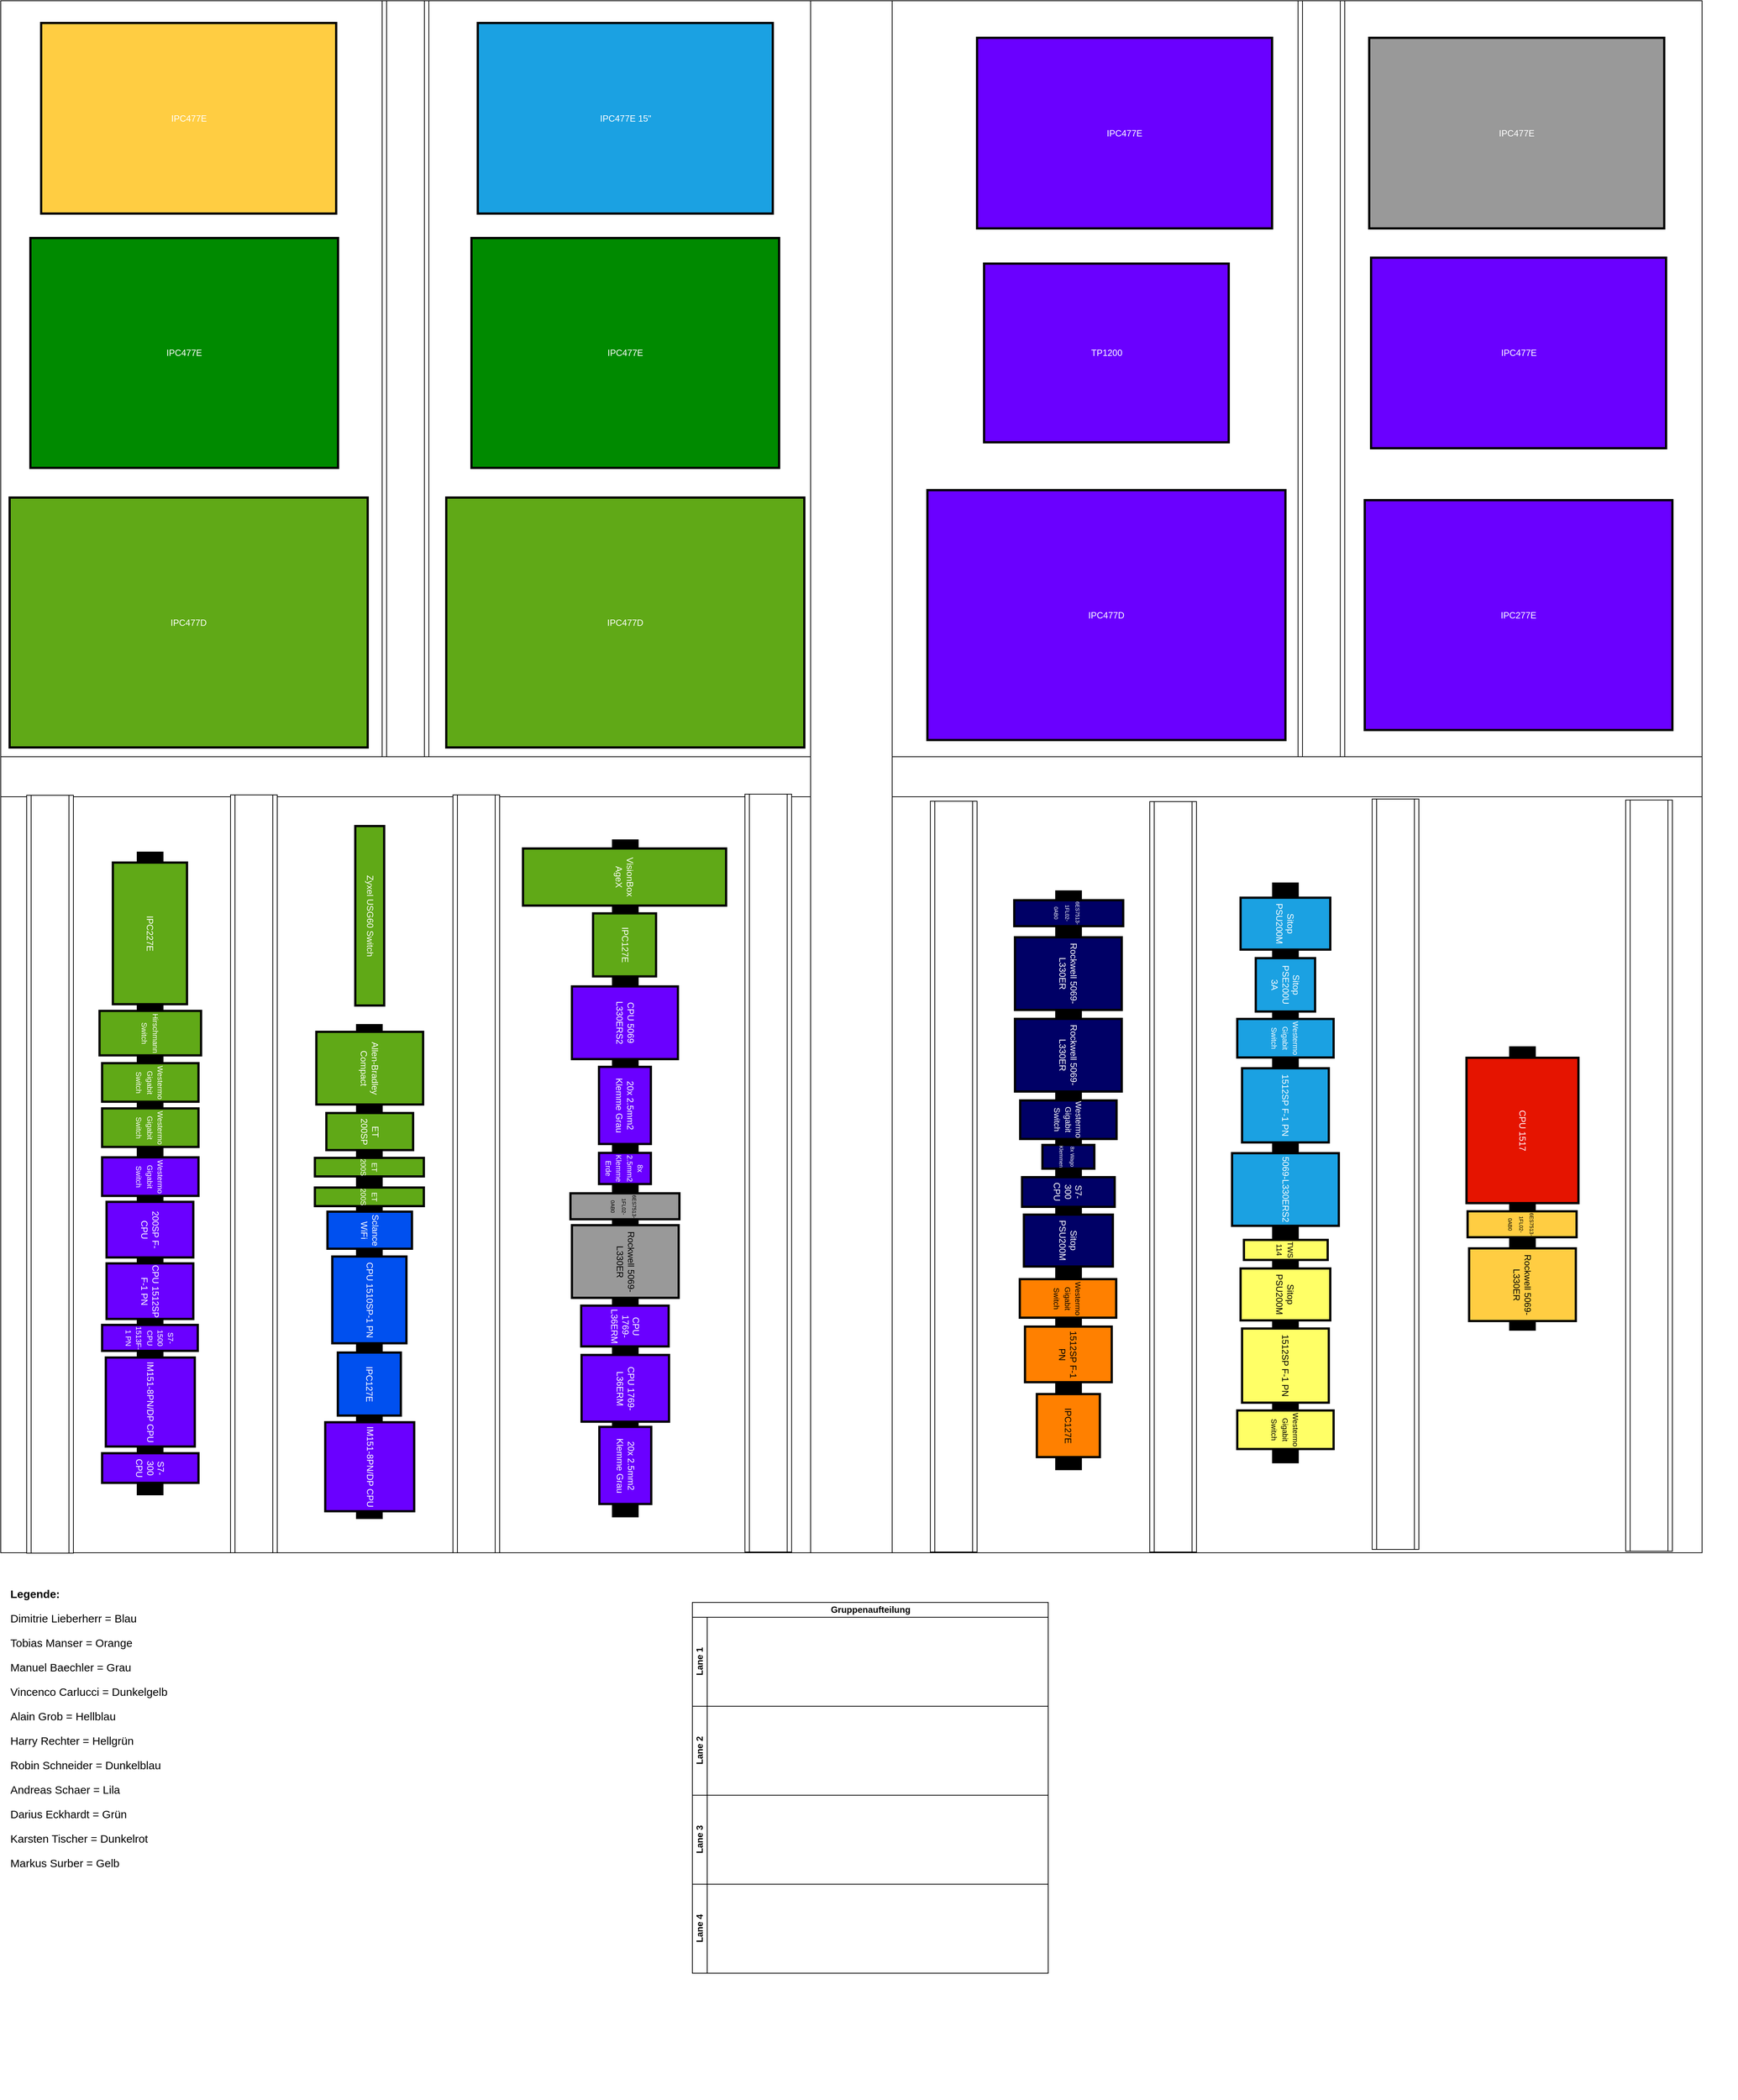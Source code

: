 <mxfile>
    <diagram name="Seite-1" id="gF8QW71d0YPoM_P10tWT">
        <mxGraphModel dx="2857" dy="3277" grid="1" gridSize="10" guides="1" tooltips="1" connect="1" arrows="1" fold="1" page="1" pageScale="1" pageWidth="850" pageHeight="1100" math="0" shadow="0">
            <root>
                <mxCell id="0"/>
                <mxCell id="1" parent="0"/>
                <mxCell id="3" value="" style="group" vertex="1" connectable="0" parent="1">
                    <mxGeometry x="1802" y="70" width="2342.5" height="2830" as="geometry"/>
                </mxCell>
                <mxCell id="4" value="" style="rounded=0;whiteSpace=wrap;html=1;" vertex="1" parent="3">
                    <mxGeometry width="2295" height="2093" as="geometry"/>
                </mxCell>
                <mxCell id="5" value="" style="rounded=0;whiteSpace=wrap;html=1;" vertex="1" parent="3">
                    <mxGeometry y="1019.5" width="2295" height="54" as="geometry"/>
                </mxCell>
                <mxCell id="6" value="" style="rounded=0;whiteSpace=wrap;html=1;" vertex="1" parent="3">
                    <mxGeometry x="1092.5" width="110" height="2093" as="geometry"/>
                </mxCell>
                <mxCell id="7" value="IPC477D" style="rounded=0;whiteSpace=wrap;html=1;fillColor=#60a917;fontColor=#ffffff;strokeColor=#000000;strokeWidth=3;" vertex="1" parent="3">
                    <mxGeometry x="12" y="670" width="483" height="337" as="geometry"/>
                </mxCell>
                <mxCell id="8" value="IPC477D" style="rounded=0;whiteSpace=wrap;html=1;fillColor=#60a917;fontColor=#ffffff;strokeColor=#000000;strokeWidth=3;" vertex="1" parent="3">
                    <mxGeometry x="601" y="670" width="483" height="337" as="geometry"/>
                </mxCell>
                <mxCell id="9" value="IPC477D" style="rounded=0;whiteSpace=wrap;html=1;fillColor=#6a00ff;fontColor=#ffffff;strokeColor=#000000;strokeWidth=3;" vertex="1" parent="3">
                    <mxGeometry x="1250" y="660" width="483" height="337" as="geometry"/>
                </mxCell>
                <mxCell id="10" value="IPC277E" style="rounded=0;whiteSpace=wrap;html=1;fillColor=#6a00ff;fontColor=#ffffff;strokeColor=#000000;strokeWidth=3;" vertex="1" parent="3">
                    <mxGeometry x="1840" y="673.5" width="415" height="310" as="geometry"/>
                </mxCell>
                <mxCell id="11" value="IPC477E" style="rounded=0;whiteSpace=wrap;html=1;fillColor=#008a00;fontColor=#ffffff;strokeColor=#000000;strokeWidth=3;" vertex="1" parent="3">
                    <mxGeometry x="40" y="320" width="415" height="310" as="geometry"/>
                </mxCell>
                <mxCell id="12" value="IPC477E" style="rounded=0;whiteSpace=wrap;html=1;fillColor=#008a00;fontColor=#ffffff;strokeColor=#000000;strokeWidth=3;" vertex="1" parent="3">
                    <mxGeometry x="635" y="320" width="415" height="310" as="geometry"/>
                </mxCell>
                <mxCell id="13" value="TP1200" style="rounded=0;whiteSpace=wrap;html=1;fillColor=#6a00ff;fontColor=#ffffff;strokeColor=#000000;strokeWidth=3;" vertex="1" parent="3">
                    <mxGeometry x="1326.5" y="354.5" width="330" height="241" as="geometry"/>
                </mxCell>
                <mxCell id="14" value="IPC477E" style="rounded=0;whiteSpace=wrap;html=1;fillColor=#6a00ff;fontColor=#ffffff;strokeColor=#000000;strokeWidth=3;" vertex="1" parent="3">
                    <mxGeometry x="1848.5" y="346.5" width="398" height="257" as="geometry"/>
                </mxCell>
                <mxCell id="15" value="IPC477E" style="rounded=0;whiteSpace=wrap;html=1;fillColor=#6a00ff;fontColor=#ffffff;strokeColor=#000000;strokeWidth=3;" vertex="1" parent="3">
                    <mxGeometry x="1317" y="50" width="398" height="257" as="geometry"/>
                </mxCell>
                <mxCell id="16" value="IPC477E" style="rounded=0;whiteSpace=wrap;html=1;fillColor=#999999;fontColor=#ffffff;strokeColor=#000000;strokeWidth=3;" vertex="1" parent="3">
                    <mxGeometry x="1846" y="50" width="398" height="257" as="geometry"/>
                </mxCell>
                <mxCell id="17" value="IPC477E" style="rounded=0;whiteSpace=wrap;html=1;fillColor=#FFCD42;fontColor=#ffffff;strokeColor=#000000;strokeWidth=3;" vertex="1" parent="3">
                    <mxGeometry x="54.5" y="30" width="398" height="257" as="geometry"/>
                </mxCell>
                <mxCell id="18" value="IPC477E 15&quot;" style="rounded=0;whiteSpace=wrap;html=1;fillColor=#1ba1e2;fontColor=#ffffff;strokeColor=#000000;strokeWidth=3;" vertex="1" parent="3">
                    <mxGeometry x="643.5" y="30" width="398" height="257" as="geometry"/>
                </mxCell>
                <mxCell id="19" value="" style="shape=process;whiteSpace=wrap;html=1;backgroundOutline=1;rotation=0;" vertex="1" parent="3">
                    <mxGeometry x="514.5" width="63" height="1019.5" as="geometry"/>
                </mxCell>
                <mxCell id="20" value="" style="shape=process;whiteSpace=wrap;html=1;backgroundOutline=1;rotation=0;" vertex="1" parent="3">
                    <mxGeometry x="1750" width="63" height="1019.5" as="geometry"/>
                </mxCell>
                <mxCell id="21" value="&lt;p style=&quot;font-size: 15px;&quot; class=&quot;MsoNormal&quot;&gt;&lt;b style=&quot;&quot;&gt;&lt;font style=&quot;font-size: 15px;&quot;&gt;Legende:&lt;/font&gt;&lt;/b&gt;&lt;/p&gt;&lt;p style=&quot;font-size: 15px;&quot; class=&quot;MsoNormal&quot;&gt;&lt;font style=&quot;font-size: 15px;&quot;&gt;Dimitrie Lieberherr = Blau&lt;/font&gt;&lt;/p&gt;&lt;p style=&quot;font-size: 15px;&quot; class=&quot;MsoNormal&quot;&gt;&lt;font style=&quot;font-size: 15px;&quot;&gt;Tobias Manser = Orange&lt;/font&gt;&lt;/p&gt;&lt;p style=&quot;font-size: 15px;&quot; class=&quot;MsoNormal&quot;&gt;&lt;font style=&quot;font-size: 15px;&quot;&gt;Manuel Baechler = Grau&lt;/font&gt;&lt;/p&gt;&lt;p style=&quot;font-size: 15px;&quot; class=&quot;MsoNormal&quot;&gt;&lt;font style=&quot;font-size: 15px;&quot;&gt;Vincenco Carlucci = Dunkelgelb&lt;/font&gt;&lt;/p&gt;&lt;p style=&quot;font-size: 15px;&quot; class=&quot;MsoNormal&quot;&gt;&lt;font style=&quot;font-size: 15px;&quot;&gt;Alain Grob = Hellblau&lt;/font&gt;&lt;/p&gt;&lt;p style=&quot;font-size: 15px;&quot; class=&quot;MsoNormal&quot;&gt;&lt;font style=&quot;font-size: 15px;&quot;&gt;Harry Rechter = Hellgrün&lt;/font&gt;&lt;/p&gt;&lt;p style=&quot;font-size: 15px;&quot; class=&quot;MsoNormal&quot;&gt;&lt;font style=&quot;font-size: 15px;&quot;&gt;Robin Schneider = Dunkelblau&lt;/font&gt;&lt;/p&gt;&lt;p style=&quot;font-size: 15px;&quot; class=&quot;MsoNormal&quot;&gt;&lt;font style=&quot;font-size: 15px;&quot;&gt;Andreas Schaer = Lila&lt;/font&gt;&lt;/p&gt;&lt;p style=&quot;font-size: 15px;&quot; class=&quot;MsoNormal&quot;&gt;&lt;font style=&quot;font-size: 15px;&quot;&gt;Darius Eckhardt = Grün&lt;/font&gt;&lt;/p&gt;&lt;p style=&quot;font-size: 15px;&quot; class=&quot;MsoNormal&quot;&gt;&lt;font style=&quot;font-size: 15px;&quot;&gt;Karsten Tischer = Dunkelrot&lt;/font&gt;&lt;/p&gt;&lt;p style=&quot;font-size: 15px;&quot; class=&quot;MsoNormal&quot;&gt;&lt;font style=&quot;font-size: 15px;&quot;&gt;Markus Surber = Gelb&lt;/font&gt;&lt;/p&gt;" style="text;html=1;align=left;verticalAlign=middle;whiteSpace=wrap;rounded=0;" vertex="1" parent="3">
                    <mxGeometry x="10.5" y="2120" width="459.5" height="420" as="geometry"/>
                </mxCell>
                <mxCell id="22" value="Gruppenaufteilung" style="swimlane;childLayout=stackLayout;resizeParent=1;resizeParentMax=0;horizontal=1;startSize=20;horizontalStack=0;html=1;" vertex="1" parent="3">
                    <mxGeometry x="933" y="2160" width="480" height="380" as="geometry">
                        <mxRectangle x="933" y="2160" width="60" height="30" as="alternateBounds"/>
                    </mxGeometry>
                </mxCell>
                <mxCell id="23" value="Lane 1" style="swimlane;startSize=20;horizontal=0;html=1;" vertex="1" parent="22">
                    <mxGeometry y="20" width="480" height="120" as="geometry"/>
                </mxCell>
                <mxCell id="24" value="Lane 2" style="swimlane;startSize=20;horizontal=0;html=1;" vertex="1" parent="22">
                    <mxGeometry y="140" width="480" height="120" as="geometry"/>
                </mxCell>
                <mxCell id="25" value="Lane 3" style="swimlane;startSize=20;horizontal=0;html=1;" vertex="1" parent="22">
                    <mxGeometry y="260" width="480" height="120" as="geometry"/>
                </mxCell>
                <mxCell id="26" value="Lane 4" style="swimlane;startSize=20;horizontal=0;html=1;" vertex="1" parent="3">
                    <mxGeometry x="933" y="2540" width="480" height="120" as="geometry"/>
                </mxCell>
                <mxCell id="27" value="" style="shape=process;whiteSpace=wrap;html=1;backgroundOutline=1;rotation=180;direction=east;" vertex="1" parent="3">
                    <mxGeometry x="310" y="1071" width="63" height="1022" as="geometry"/>
                </mxCell>
                <mxCell id="28" value="" style="shape=process;whiteSpace=wrap;html=1;backgroundOutline=1;rotation=180;direction=east;" vertex="1" parent="3">
                    <mxGeometry x="610" y="1071" width="63" height="1022" as="geometry"/>
                </mxCell>
                <mxCell id="29" value="" style="shape=process;whiteSpace=wrap;html=1;backgroundOutline=1;rotation=180;direction=east;" vertex="1" parent="3">
                    <mxGeometry x="1003.88" y="1070" width="63" height="1022" as="geometry"/>
                </mxCell>
                <mxCell id="30" value="" style="shape=process;whiteSpace=wrap;html=1;backgroundOutline=1;rotation=180;direction=west;" vertex="1" parent="3">
                    <mxGeometry x="1254" y="1079.5" width="63" height="1012.5" as="geometry"/>
                </mxCell>
                <mxCell id="31" value="" style="rounded=0;whiteSpace=wrap;html=1;fillColor=#000000;direction=east;rotation=90;" vertex="1" parent="3">
                    <mxGeometry x="385.88" y="1570.62" width="913.25" height="35" as="geometry"/>
                </mxCell>
                <mxCell id="32" value="" style="rounded=0;whiteSpace=wrap;html=1;fillColor=#000000;direction=east;rotation=90;" vertex="1" parent="3">
                    <mxGeometry x="164" y="1696.25" width="666.5" height="35" as="geometry"/>
                </mxCell>
                <mxCell id="33" value="" style="rounded=0;whiteSpace=wrap;html=1;fillColor=#000000;direction=east;rotation=90;" vertex="1" parent="3">
                    <mxGeometry x="-232" y="1564" width="867" height="35" as="geometry"/>
                </mxCell>
                <mxCell id="34" value="IPC227E" style="rounded=0;whiteSpace=wrap;html=1;fillColor=#60a917;fontColor=#ffffff;strokeColor=#000000;strokeWidth=3;direction=east;rotation=90;" vertex="1" parent="3">
                    <mxGeometry x="105.75" y="1207.75" width="191" height="100" as="geometry"/>
                </mxCell>
                <mxCell id="35" value="&lt;font style=&quot;font-size: 10px;&quot;&gt;Hirschmann Switch&lt;/font&gt;" style="rounded=0;whiteSpace=wrap;html=1;fillColor=#60a917;fontColor=#ffffff;strokeColor=#000000;strokeWidth=3;direction=east;rotation=90;" vertex="1" parent="3">
                    <mxGeometry x="171.75" y="1323.75" width="60" height="137" as="geometry"/>
                </mxCell>
                <mxCell id="36" value="&lt;font style=&quot;font-size: 10px;&quot;&gt;Westermo Gigabit Switch&lt;/font&gt;" style="rounded=0;whiteSpace=wrap;html=1;fillColor=#60a917;fontColor=#ffffff;strokeColor=#000000;strokeWidth=3;direction=east;rotation=90;" vertex="1" parent="3">
                    <mxGeometry x="175.75" y="1393.75" width="52" height="130" as="geometry"/>
                </mxCell>
                <mxCell id="37" value="&lt;font style=&quot;font-size: 10px;&quot;&gt;Westermo Gigabit Switch&lt;/font&gt;" style="rounded=0;whiteSpace=wrap;html=1;fillColor=#60a917;fontColor=#ffffff;strokeColor=#000000;strokeWidth=3;direction=east;rotation=90;" vertex="1" parent="3">
                    <mxGeometry x="175.75" y="1454.75" width="52" height="130" as="geometry"/>
                </mxCell>
                <mxCell id="38" value="IPC127E" style="rounded=0;whiteSpace=wrap;html=1;fillColor=#60a917;fontColor=#ffffff;strokeColor=#000000;strokeWidth=3;direction=east;rotation=90;" vertex="1" parent="3">
                    <mxGeometry x="799.01" y="1230.75" width="85" height="85" as="geometry"/>
                </mxCell>
                <mxCell id="39" value="VisionBox AgeX" style="rounded=0;whiteSpace=wrap;html=1;fillColor=#60a917;fontColor=#ffffff;strokeColor=#000000;strokeWidth=3;direction=east;rotation=90;" vertex="1" parent="3">
                    <mxGeometry x="803.01" y="1044.75" width="77" height="274" as="geometry"/>
                </mxCell>
                <mxCell id="40" value="&lt;font style=&quot;font-size: 10px;&quot;&gt;Westermo Gigabit Switch&lt;/font&gt;" style="rounded=0;whiteSpace=wrap;html=1;fillColor=#6a00ff;fontColor=#ffffff;strokeColor=#000000;strokeWidth=3;direction=east;rotation=90;" vertex="1" parent="3">
                    <mxGeometry x="175.75" y="1520.75" width="52" height="130" as="geometry"/>
                </mxCell>
                <mxCell id="41" value="200SP F-CPU" style="rounded=0;whiteSpace=wrap;html=1;fillColor=#6a00ff;fontColor=#ffffff;strokeColor=#000000;strokeWidth=3;direction=east;rotation=90;" vertex="1" parent="3">
                    <mxGeometry x="163.75" y="1598.75" width="75" height="117" as="geometry"/>
                </mxCell>
                <mxCell id="42" value="CPU 1512SP F-1 PN" style="rounded=0;whiteSpace=wrap;html=1;fillColor=#6a00ff;fontColor=#ffffff;strokeColor=#000000;strokeWidth=3;direction=east;rotation=90;" vertex="1" parent="3">
                    <mxGeometry x="163.75" y="1681.75" width="75" height="117" as="geometry"/>
                </mxCell>
                <mxCell id="43" value="&lt;font style=&quot;font-size: 10px;&quot;&gt;S7-1500 CPU 1513F-1 PN&lt;/font&gt;" style="rounded=0;whiteSpace=wrap;html=1;fillColor=#6a00ff;fontColor=#ffffff;strokeColor=#000000;strokeWidth=3;direction=east;rotation=90;" vertex="1" parent="3">
                    <mxGeometry x="183.75" y="1738.75" width="35" height="129" as="geometry"/>
                </mxCell>
                <mxCell id="44" value="IM151-8PN/DP CPU" style="rounded=0;whiteSpace=wrap;html=1;fillColor=#6a00ff;fontColor=#ffffff;strokeColor=#000000;strokeWidth=3;direction=east;rotation=90;" vertex="1" parent="3">
                    <mxGeometry x="141.75" y="1829.75" width="120" height="120" as="geometry"/>
                </mxCell>
                <mxCell id="45" value="S7-300 CPU" style="rounded=0;whiteSpace=wrap;html=1;fillColor=#6a00ff;fontColor=#ffffff;strokeColor=#000000;strokeWidth=3;direction=east;rotation=90;" vertex="1" parent="3">
                    <mxGeometry x="181.75" y="1913.75" width="40" height="130" as="geometry"/>
                </mxCell>
                <mxCell id="46" value="Sclance WiFi" style="rounded=0;whiteSpace=wrap;html=1;fillColor=#0050ef;fontColor=#ffffff;strokeColor=#000000;strokeWidth=3;direction=east;rotation=90;" vertex="1" parent="3">
                    <mxGeometry x="472.75" y="1601" width="50" height="114" as="geometry"/>
                </mxCell>
                <mxCell id="47" value="CPU 1510SP-1 PN" style="rounded=0;whiteSpace=wrap;html=1;fillColor=#0050ef;fontColor=#ffffff;strokeColor=#000000;strokeWidth=3;direction=east;rotation=90;" vertex="1" parent="3">
                    <mxGeometry x="438.75" y="1702" width="117" height="100" as="geometry"/>
                </mxCell>
                <mxCell id="48" value="IPC127E" style="rounded=0;whiteSpace=wrap;html=1;fillColor=#0050ef;fontColor=#ffffff;strokeColor=#000000;strokeWidth=3;direction=east;rotation=90;" vertex="1" parent="3">
                    <mxGeometry x="454.75" y="1823" width="85" height="85" as="geometry"/>
                </mxCell>
                <mxCell id="49" value="&lt;font style=&quot;font-size: 7px;&quot;&gt;6ES7513-1FL02-0AB0&lt;/font&gt;" style="rounded=0;whiteSpace=wrap;html=1;fillColor=#999999;strokeWidth=3;direction=east;rotation=90;" vertex="1" parent="3">
                    <mxGeometry x="824.51" y="1552.25" width="35" height="147" as="geometry"/>
                </mxCell>
                <mxCell id="50" value="Rockwell 5069-L330ER" style="rounded=0;whiteSpace=wrap;html=1;fillColor=#999999;strokeWidth=3;direction=east;rotation=90;" vertex="1" parent="3">
                    <mxGeometry x="793.51" y="1628.25" width="98" height="144" as="geometry"/>
                </mxCell>
                <mxCell id="51" value="" style="shape=process;whiteSpace=wrap;html=1;backgroundOutline=1;rotation=180;direction=east;" vertex="1" parent="3">
                    <mxGeometry x="35" y="1071.5" width="63" height="1022" as="geometry"/>
                </mxCell>
                <mxCell id="52" value="IM151-8PN/DP CPU" style="rounded=0;whiteSpace=wrap;html=1;fillColor=#6a00ff;fontColor=#ffffff;strokeColor=#000000;strokeWidth=3;direction=east;rotation=90;" vertex="1" parent="3">
                    <mxGeometry x="437.75" y="1917" width="120" height="120" as="geometry"/>
                </mxCell>
                <mxCell id="53" value="CPU 1769-L36ERM" style="rounded=0;whiteSpace=wrap;html=1;fillColor=#6a00ff;fontColor=#ffffff;strokeColor=#000000;strokeWidth=3;direction=east;rotation=90;" vertex="1" parent="3">
                    <mxGeometry x="814.51" y="1728.25" width="55" height="118" as="geometry"/>
                </mxCell>
                <mxCell id="54" value="CPU 1769-L36ERM" style="rounded=0;whiteSpace=wrap;html=1;fillColor=#6a00ff;fontColor=#ffffff;strokeColor=#000000;strokeWidth=3;direction=east;rotation=90;" vertex="1" parent="3">
                    <mxGeometry x="797.51" y="1812.25" width="90" height="118" as="geometry"/>
                </mxCell>
                <mxCell id="55" value="CPU 5069 L330ERS2" style="rounded=0;whiteSpace=wrap;html=1;fillColor=#6a00ff;fontColor=#ffffff;strokeColor=#000000;strokeWidth=3;direction=east;rotation=90;" vertex="1" parent="3">
                    <mxGeometry x="793.01" y="1306.75" width="98" height="143" as="geometry"/>
                </mxCell>
                <mxCell id="56" value="20x 2.5mm2 Klemme Grau" style="rounded=0;whiteSpace=wrap;html=1;fillColor=#6a00ff;fontColor=#ffffff;strokeColor=#000000;strokeWidth=3;direction=east;rotation=90;" vertex="1" parent="3">
                    <mxGeometry x="790.01" y="1454.75" width="104" height="70" as="geometry"/>
                </mxCell>
                <mxCell id="57" value="20x 2.5mm2 Klemme Grau" style="rounded=0;whiteSpace=wrap;html=1;fillColor=#6a00ff;fontColor=#ffffff;strokeColor=#000000;strokeWidth=3;direction=east;rotation=90;" vertex="1" parent="3">
                    <mxGeometry x="790.51" y="1940.25" width="104" height="70" as="geometry"/>
                </mxCell>
                <mxCell id="58" value="&lt;font style=&quot;font-size: 10px;&quot;&gt;8x 2.5mm2 Klemme Erde&lt;/font&gt;" style="rounded=0;whiteSpace=wrap;html=1;fillColor=#6a00ff;fontColor=#ffffff;strokeColor=#000000;strokeWidth=3;direction=east;rotation=90;" vertex="1" parent="3">
                    <mxGeometry x="821.01" y="1539.75" width="42" height="70" as="geometry"/>
                </mxCell>
                <mxCell id="59" value="&lt;font style=&quot;font-size: 10px;&quot;&gt;ET 200S&lt;/font&gt;" style="rounded=0;whiteSpace=wrap;html=1;fillColor=#60a917;fontColor=#ffffff;strokeColor=#000000;strokeWidth=3;direction=east;rotation=90;" vertex="1" parent="3">
                    <mxGeometry x="484.75" y="1539.5" width="25" height="147" as="geometry"/>
                </mxCell>
                <mxCell id="60" value="&lt;span style=&quot;font-size: 10px;&quot;&gt;ET 200S&lt;/span&gt;" style="rounded=0;whiteSpace=wrap;html=1;fillColor=#60a917;fontColor=#ffffff;strokeColor=#000000;strokeWidth=3;direction=east;rotation=90;" vertex="1" parent="3">
                    <mxGeometry x="484.75" y="1499.5" width="25" height="147" as="geometry"/>
                </mxCell>
                <mxCell id="61" value="ET 200SP" style="rounded=0;whiteSpace=wrap;html=1;fillColor=#60a917;fontColor=#ffffff;strokeColor=#000000;strokeWidth=3;direction=east;rotation=90;" vertex="1" parent="3">
                    <mxGeometry x="472.75" y="1466.5" width="50" height="117" as="geometry"/>
                </mxCell>
                <mxCell id="62" value="Allen-Bradley Compact" style="rounded=0;whiteSpace=wrap;html=1;fillColor=#60a917;fontColor=#ffffff;strokeColor=#000000;strokeWidth=3;direction=east;rotation=90;" vertex="1" parent="3">
                    <mxGeometry x="448.75" y="1367.5" width="98" height="144" as="geometry"/>
                </mxCell>
                <mxCell id="63" value="Zyxel USG60 Switch" style="rounded=0;whiteSpace=wrap;html=1;fillColor=#60a917;fontColor=#ffffff;strokeColor=#000000;strokeWidth=3;direction=east;rotation=90;" vertex="1" parent="3">
                    <mxGeometry x="376.75" y="1214.5" width="242" height="39" as="geometry"/>
                </mxCell>
                <mxCell id="64" value="" style="rounded=0;whiteSpace=wrap;html=1;fillColor=#000000;direction=west;rotation=90;" vertex="1" parent="3">
                    <mxGeometry x="1050" y="1573.19" width="780.88" height="35" as="geometry"/>
                </mxCell>
                <mxCell id="65" value="" style="rounded=0;whiteSpace=wrap;html=1;fillColor=#000000;direction=west;rotation=90;" vertex="1" parent="3">
                    <mxGeometry x="1341.88" y="1563.25" width="782.25" height="35" as="geometry"/>
                </mxCell>
                <mxCell id="66" value="" style="rounded=0;whiteSpace=wrap;html=1;fillColor=#000000;direction=west;rotation=90;" vertex="1" parent="3">
                    <mxGeometry x="1861.5" y="1584.25" width="382.5" height="35" as="geometry"/>
                </mxCell>
                <mxCell id="67" value="&lt;span style=&quot;font-size: 7px;&quot;&gt;6ES7513-1FL02-0AB0&lt;/span&gt;" style="rounded=0;whiteSpace=wrap;html=1;fillColor=#FFCD42;fontColor=#000000;strokeColor=#000000;strokeWidth=3;direction=west;rotation=90;" vertex="1" parent="3">
                    <mxGeometry x="2034.75" y="1576.5" width="35" height="147" as="geometry"/>
                </mxCell>
                <mxCell id="68" value="Rockwell 5069-L330ER" style="rounded=0;whiteSpace=wrap;html=1;fillColor=#FFCD42;fontColor=#000000;strokeColor=#000000;strokeWidth=3;direction=west;rotation=90;" vertex="1" parent="3">
                    <mxGeometry x="2003.75" y="1659.5" width="98" height="144" as="geometry"/>
                </mxCell>
                <mxCell id="69" value="&lt;font style=&quot;font-size: 7px;&quot;&gt;6ES7513-1FL02-0AB0&lt;/font&gt;" style="rounded=0;whiteSpace=wrap;html=1;fillColor=#000066;fontColor=#ffffff;strokeColor=#000000;strokeWidth=3;direction=west;rotation=90;" vertex="1" parent="3">
                    <mxGeometry x="1423.19" y="1157" width="35" height="147" as="geometry"/>
                </mxCell>
                <mxCell id="70" value="Rockwell 5069-L330ER" style="rounded=0;whiteSpace=wrap;html=1;fillColor=#000066;fontColor=#ffffff;strokeColor=#000000;strokeWidth=3;direction=west;rotation=90;" vertex="1" parent="3">
                    <mxGeometry x="1391.19" y="1240" width="98" height="144" as="geometry"/>
                </mxCell>
                <mxCell id="71" value="Rockwell 5069-L330ER" style="rounded=0;whiteSpace=wrap;html=1;fillColor=#000066;fontColor=#ffffff;strokeColor=#000000;strokeWidth=3;direction=west;rotation=90;" vertex="1" parent="3">
                    <mxGeometry x="1391.19" y="1350" width="98" height="144" as="geometry"/>
                </mxCell>
                <mxCell id="72" value="&lt;span style=&quot;font-size: 11px;&quot;&gt;Westermo Gigabit Switch&lt;/span&gt;" style="rounded=0;whiteSpace=wrap;html=1;fillColor=#000066;fontColor=#ffffff;strokeColor=#000000;strokeWidth=3;direction=west;rotation=90;" vertex="1" parent="3">
                    <mxGeometry x="1414.19" y="1444" width="52" height="130" as="geometry"/>
                </mxCell>
                <mxCell id="73" value="&lt;font style=&quot;font-size: 7px;&quot;&gt;8x Wago Klemmen&lt;/font&gt;" style="rounded=0;whiteSpace=wrap;html=1;fillColor=#000066;fontColor=#ffffff;strokeColor=#000000;strokeWidth=3;direction=west;rotation=90;" vertex="1" parent="3">
                    <mxGeometry x="1424.19" y="1524" width="32" height="70" as="geometry"/>
                </mxCell>
                <mxCell id="74" value="S7-300 CPU" style="rounded=0;whiteSpace=wrap;html=1;fillColor=#000066;fontColor=#ffffff;strokeColor=#000000;strokeWidth=3;direction=west;rotation=90;" vertex="1" parent="3">
                    <mxGeometry x="1420.19" y="1544" width="40" height="125" as="geometry"/>
                </mxCell>
                <mxCell id="75" value="Sitop PSU200M" style="rounded=0;whiteSpace=wrap;html=1;fillColor=#000066;fontColor=#ffffff;strokeColor=#000000;strokeWidth=3;direction=west;rotation=90;" vertex="1" parent="3">
                    <mxGeometry x="1405.19" y="1612" width="70" height="120" as="geometry"/>
                </mxCell>
                <mxCell id="76" value="&lt;font style=&quot;font-size: 10px;&quot;&gt;Westermo Gigabit Switch&lt;/font&gt;" style="rounded=0;whiteSpace=wrap;html=1;fillColor=#FF8000;fontColor=#000000;strokeColor=#000000;strokeWidth=3;direction=west;rotation=90;" vertex="1" parent="3">
                    <mxGeometry x="1413.69" y="1685" width="52" height="130" as="geometry"/>
                </mxCell>
                <mxCell id="77" value="1512SP F-1 PN" style="rounded=0;whiteSpace=wrap;html=1;fillColor=#FF8000;fontColor=#000000;strokeColor=#000000;strokeWidth=3;direction=west;rotation=90;" vertex="1" parent="3">
                    <mxGeometry x="1402.69" y="1767" width="75" height="117" as="geometry"/>
                </mxCell>
                <mxCell id="78" value="IPC127E" style="rounded=0;whiteSpace=wrap;html=1;fillColor=#FF8000;fontColor=#000000;strokeColor=#000000;strokeWidth=3;direction=west;rotation=90;" vertex="1" parent="3">
                    <mxGeometry x="1397.69" y="1879" width="85" height="85" as="geometry"/>
                </mxCell>
                <mxCell id="79" value="Sitop PSU200M" style="rounded=0;whiteSpace=wrap;html=1;fillColor=#1ba1e2;fontColor=#ffffff;strokeColor=#000000;strokeWidth=3;direction=west;rotation=90;" vertex="1" parent="3">
                    <mxGeometry x="1698" y="1184.12" width="70" height="121" as="geometry"/>
                </mxCell>
                <mxCell id="80" value="Sitop PSE200U 3A" style="rounded=0;whiteSpace=wrap;html=1;fillColor=#1ba1e2;fontColor=#ffffff;strokeColor=#000000;strokeWidth=3;direction=west;rotation=90;" vertex="1" parent="3">
                    <mxGeometry x="1697" y="1287.12" width="72" height="80" as="geometry"/>
                </mxCell>
                <mxCell id="81" value="&lt;font style=&quot;font-size: 10px;&quot;&gt;Westermo Gigabit Switch&lt;/font&gt;" style="rounded=0;whiteSpace=wrap;html=1;fillColor=#1ba1e2;fontColor=#ffffff;strokeColor=#000000;strokeWidth=3;direction=west;rotation=90;" vertex="1" parent="3">
                    <mxGeometry x="1707" y="1334.12" width="52" height="130" as="geometry"/>
                </mxCell>
                <mxCell id="82" value="1512SP F-1 PN" style="rounded=0;whiteSpace=wrap;html=1;fillColor=#1ba1e2;fontColor=#ffffff;strokeColor=#000000;strokeWidth=3;direction=west;rotation=90;" vertex="1" parent="3">
                    <mxGeometry x="1683" y="1431.12" width="100" height="117" as="geometry"/>
                </mxCell>
                <mxCell id="83" value="5069-L330ERS2" style="rounded=0;whiteSpace=wrap;html=1;fillColor=#1ba1e2;fontColor=#ffffff;strokeColor=#000000;strokeWidth=3;direction=west;rotation=90;" vertex="1" parent="3">
                    <mxGeometry x="1684" y="1531.12" width="98" height="144" as="geometry"/>
                </mxCell>
                <mxCell id="84" value="Sitop PSU200M" style="rounded=0;whiteSpace=wrap;html=1;fillColor=#FFFF66;fontColor=#000000;strokeColor=#000000;strokeWidth=3;direction=west;rotation=90;" vertex="1" parent="3">
                    <mxGeometry x="1698" y="1684.12" width="70" height="121" as="geometry"/>
                </mxCell>
                <mxCell id="85" value="1512SP F-1 PN" style="rounded=0;whiteSpace=wrap;html=1;fillColor=#FFFF66;fontColor=#000000;strokeColor=#000000;strokeWidth=3;direction=west;rotation=90;" vertex="1" parent="3">
                    <mxGeometry x="1683" y="1782.12" width="100" height="117" as="geometry"/>
                </mxCell>
                <mxCell id="86" value="CPU 1517" style="rounded=0;whiteSpace=wrap;html=1;fillColor=#e51400;fontColor=#ffffff;strokeColor=#000000;strokeWidth=3;direction=west;rotation=90;" vertex="1" parent="3">
                    <mxGeometry x="1954.75" y="1448" width="196" height="151" as="geometry"/>
                </mxCell>
                <mxCell id="87" value="" style="shape=process;whiteSpace=wrap;html=1;backgroundOutline=1;rotation=180;direction=west;" vertex="1" parent="3">
                    <mxGeometry x="1550" y="1080" width="63" height="1012" as="geometry"/>
                </mxCell>
                <mxCell id="88" value="" style="shape=process;whiteSpace=wrap;html=1;backgroundOutline=1;rotation=180;direction=west;" vertex="1" parent="3">
                    <mxGeometry x="1850" y="1076.5" width="63" height="1012" as="geometry"/>
                </mxCell>
                <mxCell id="89" value="" style="shape=process;whiteSpace=wrap;html=1;backgroundOutline=1;rotation=180;direction=west;" vertex="1" parent="3">
                    <mxGeometry x="2192" y="1077.92" width="63" height="1013.07" as="geometry"/>
                </mxCell>
                <mxCell id="90" value="&lt;font style=&quot;font-size: 10px;&quot;&gt;TWS 114&lt;/font&gt;" style="rounded=0;whiteSpace=wrap;html=1;fillColor=#FFFF66;fontColor=#000000;strokeColor=#000000;strokeWidth=3;direction=west;rotation=90;" vertex="1" parent="3">
                    <mxGeometry x="1720" y="1628.12" width="27" height="113" as="geometry"/>
                </mxCell>
                <mxCell id="91" value="&lt;font style=&quot;font-size: 10px;&quot; color=&quot;#000000&quot;&gt;Westermo Gigabit Switch&lt;/font&gt;" style="rounded=0;whiteSpace=wrap;html=1;fillColor=#FFFF66;fontColor=#ffffff;strokeColor=#000000;strokeWidth=3;direction=west;rotation=90;" vertex="1" parent="3">
                    <mxGeometry x="1707" y="1862.12" width="52" height="130" as="geometry"/>
                </mxCell>
            </root>
        </mxGraphModel>
    </diagram>
</mxfile>